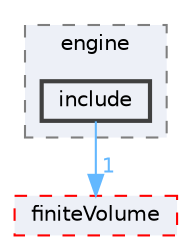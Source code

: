 digraph "src/engine/include"
{
 // LATEX_PDF_SIZE
  bgcolor="transparent";
  edge [fontname=Helvetica,fontsize=10,labelfontname=Helvetica,labelfontsize=10];
  node [fontname=Helvetica,fontsize=10,shape=box,height=0.2,width=0.4];
  compound=true
  subgraph clusterdir_2052808828190f934b76e979ee65af8a {
    graph [ bgcolor="#edf0f7", pencolor="grey50", label="engine", fontname=Helvetica,fontsize=10 style="filled,dashed", URL="dir_2052808828190f934b76e979ee65af8a.html",tooltip=""]
  dir_430d0f6a18c473fb91172f8da498d7d9 [label="include", fillcolor="#edf0f7", color="grey25", style="filled,bold", URL="dir_430d0f6a18c473fb91172f8da498d7d9.html",tooltip=""];
  }
  dir_9bd15774b555cf7259a6fa18f99fe99b [label="finiteVolume", fillcolor="#edf0f7", color="red", style="filled,dashed", URL="dir_9bd15774b555cf7259a6fa18f99fe99b.html",tooltip=""];
  dir_430d0f6a18c473fb91172f8da498d7d9->dir_9bd15774b555cf7259a6fa18f99fe99b [headlabel="1", labeldistance=1.5 headhref="dir_001796_001387.html" href="dir_001796_001387.html" color="steelblue1" fontcolor="steelblue1"];
}
